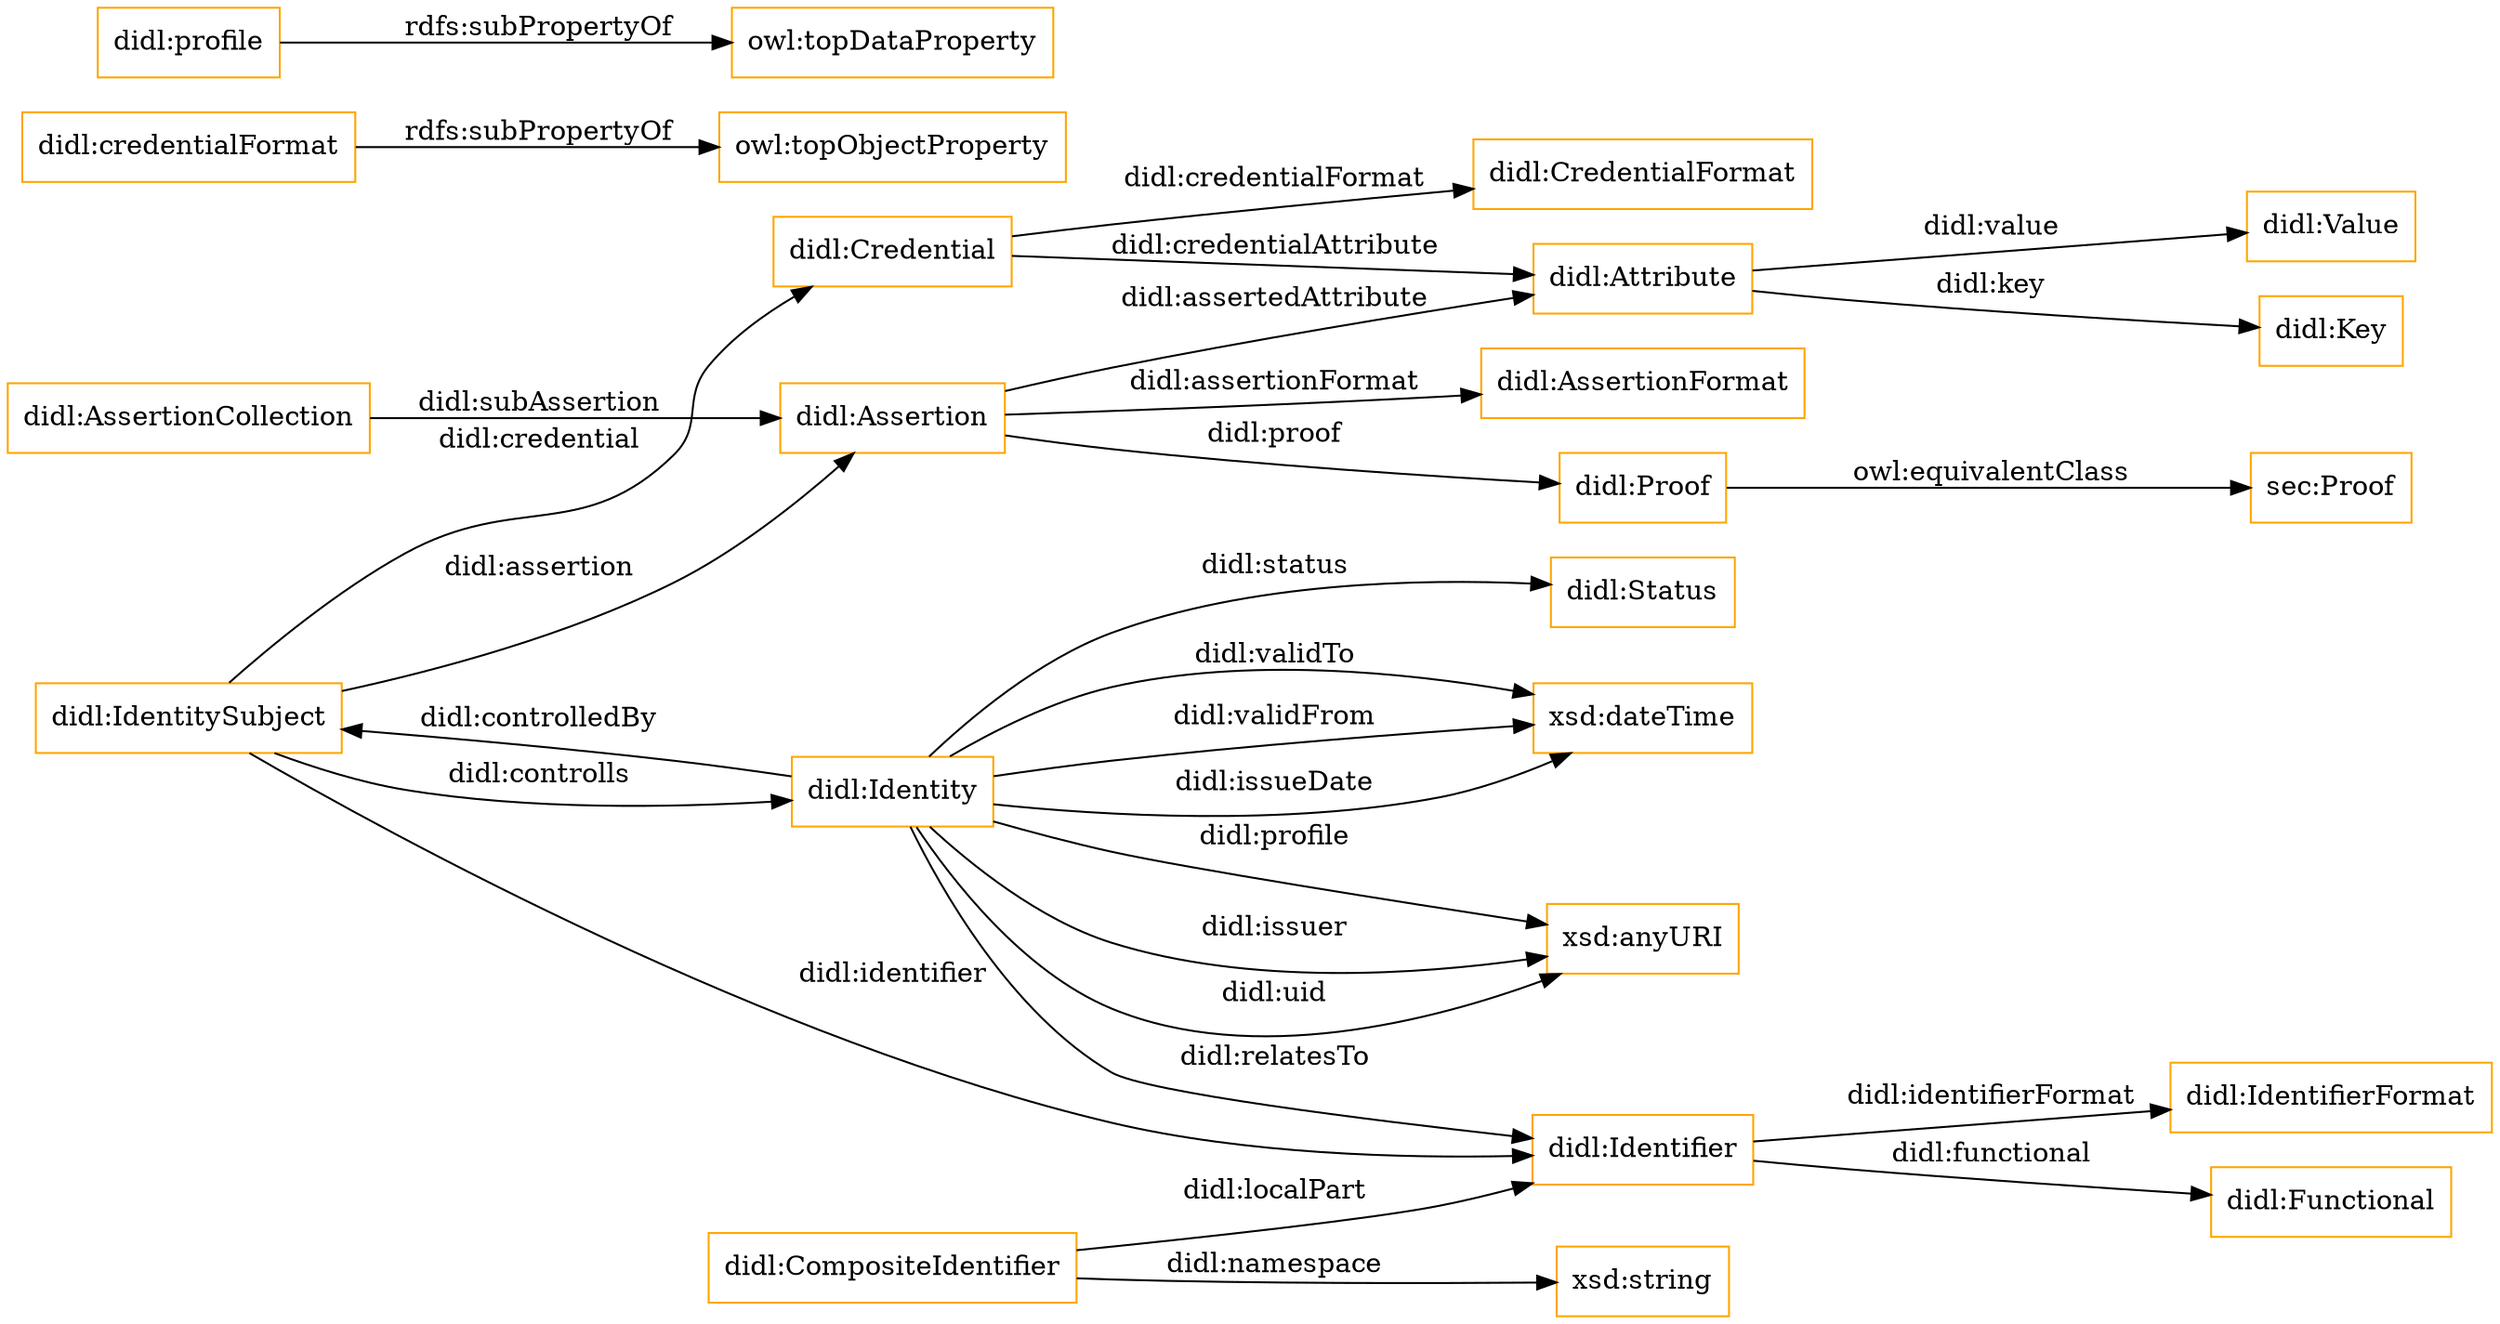 digraph ar2dtool_diagram { 
rankdir=LR;
size="1501"
node [shape = rectangle, color="orange"]; "didl:Attribute" "didl:CompositeIdentifier" "didl:AssertionFormat" "didl:Status" "sec:Proof" "didl:IdentifierFormat" "didl:Assertion" "didl:Key" "didl:Identity" "didl:Credential" "didl:CredentialFormat" "didl:IdentitySubject" "didl:Functional" "didl:Value" "didl:Proof" "didl:AssertionCollection" "didl:Identifier" ; /*classes style*/
	"didl:credentialFormat" -> "owl:topObjectProperty" [ label = "rdfs:subPropertyOf" ];
	"didl:Proof" -> "sec:Proof" [ label = "owl:equivalentClass" ];
	"didl:profile" -> "owl:topDataProperty" [ label = "rdfs:subPropertyOf" ];
	"didl:Assertion" -> "didl:Attribute" [ label = "didl:assertedAttribute" ];
	"didl:AssertionCollection" -> "didl:Assertion" [ label = "didl:subAssertion" ];
	"didl:Identity" -> "xsd:dateTime" [ label = "didl:validTo" ];
	"didl:Identity" -> "didl:Status" [ label = "didl:status" ];
	"didl:Attribute" -> "didl:Value" [ label = "didl:value" ];
	"didl:IdentitySubject" -> "didl:Identifier" [ label = "didl:identifier" ];
	"didl:Identity" -> "didl:Identifier" [ label = "didl:relatesTo" ];
	"didl:Attribute" -> "didl:Key" [ label = "didl:key" ];
	"didl:CompositeIdentifier" -> "xsd:string" [ label = "didl:namespace" ];
	"didl:Identity" -> "xsd:anyURI" [ label = "didl:profile" ];
	"didl:Identifier" -> "didl:IdentifierFormat" [ label = "didl:identifierFormat" ];
	"didl:Credential" -> "didl:Attribute" [ label = "didl:credentialAttribute" ];
	"didl:Identity" -> "xsd:dateTime" [ label = "didl:validFrom" ];
	"didl:Identifier" -> "didl:Functional" [ label = "didl:functional" ];
	"didl:Assertion" -> "didl:AssertionFormat" [ label = "didl:assertionFormat" ];
	"didl:Identity" -> "xsd:dateTime" [ label = "didl:issueDate" ];
	"didl:Identity" -> "xsd:anyURI" [ label = "didl:issuer" ];
	"didl:IdentitySubject" -> "didl:Identity" [ label = "didl:controlls" ];
	"didl:IdentitySubject" -> "didl:Assertion" [ label = "didl:assertion" ];
	"didl:Credential" -> "didl:CredentialFormat" [ label = "didl:credentialFormat" ];
	"didl:Identity" -> "didl:IdentitySubject" [ label = "didl:controlledBy" ];
	"didl:CompositeIdentifier" -> "didl:Identifier" [ label = "didl:localPart" ];
	"didl:IdentitySubject" -> "didl:Credential" [ label = "didl:credential" ];
	"didl:Assertion" -> "didl:Proof" [ label = "didl:proof" ];
	"didl:Identity" -> "xsd:anyURI" [ label = "didl:uid" ];

}

